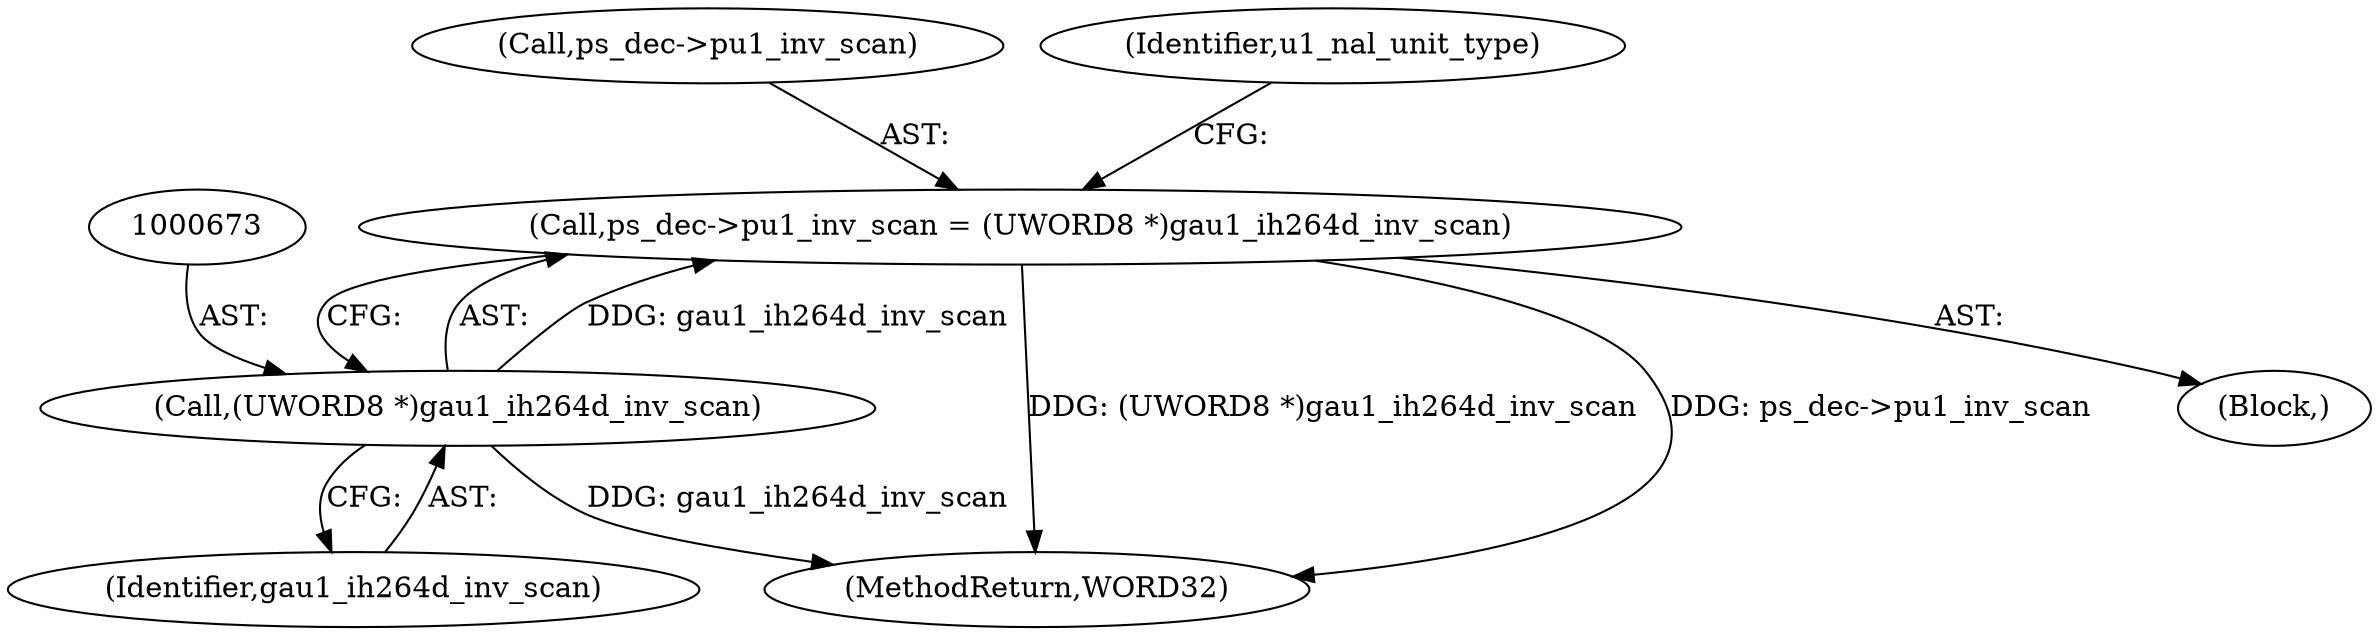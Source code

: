 digraph "0_Android_0b23c81c3dd9ec38f7e6806a3955fed1925541a0_2@pointer" {
"1000668" [label="(Call,ps_dec->pu1_inv_scan = (UWORD8 *)gau1_ih264d_inv_scan)"];
"1000672" [label="(Call,(UWORD8 *)gau1_ih264d_inv_scan)"];
"1002589" [label="(MethodReturn,WORD32)"];
"1000669" [label="(Call,ps_dec->pu1_inv_scan)"];
"1000674" [label="(Identifier,gau1_ih264d_inv_scan)"];
"1000661" [label="(Block,)"];
"1000672" [label="(Call,(UWORD8 *)gau1_ih264d_inv_scan)"];
"1000668" [label="(Call,ps_dec->pu1_inv_scan = (UWORD8 *)gau1_ih264d_inv_scan)"];
"1000676" [label="(Identifier,u1_nal_unit_type)"];
"1000668" -> "1000661"  [label="AST: "];
"1000668" -> "1000672"  [label="CFG: "];
"1000669" -> "1000668"  [label="AST: "];
"1000672" -> "1000668"  [label="AST: "];
"1000676" -> "1000668"  [label="CFG: "];
"1000668" -> "1002589"  [label="DDG: (UWORD8 *)gau1_ih264d_inv_scan"];
"1000668" -> "1002589"  [label="DDG: ps_dec->pu1_inv_scan"];
"1000672" -> "1000668"  [label="DDG: gau1_ih264d_inv_scan"];
"1000672" -> "1000674"  [label="CFG: "];
"1000673" -> "1000672"  [label="AST: "];
"1000674" -> "1000672"  [label="AST: "];
"1000672" -> "1002589"  [label="DDG: gau1_ih264d_inv_scan"];
}
